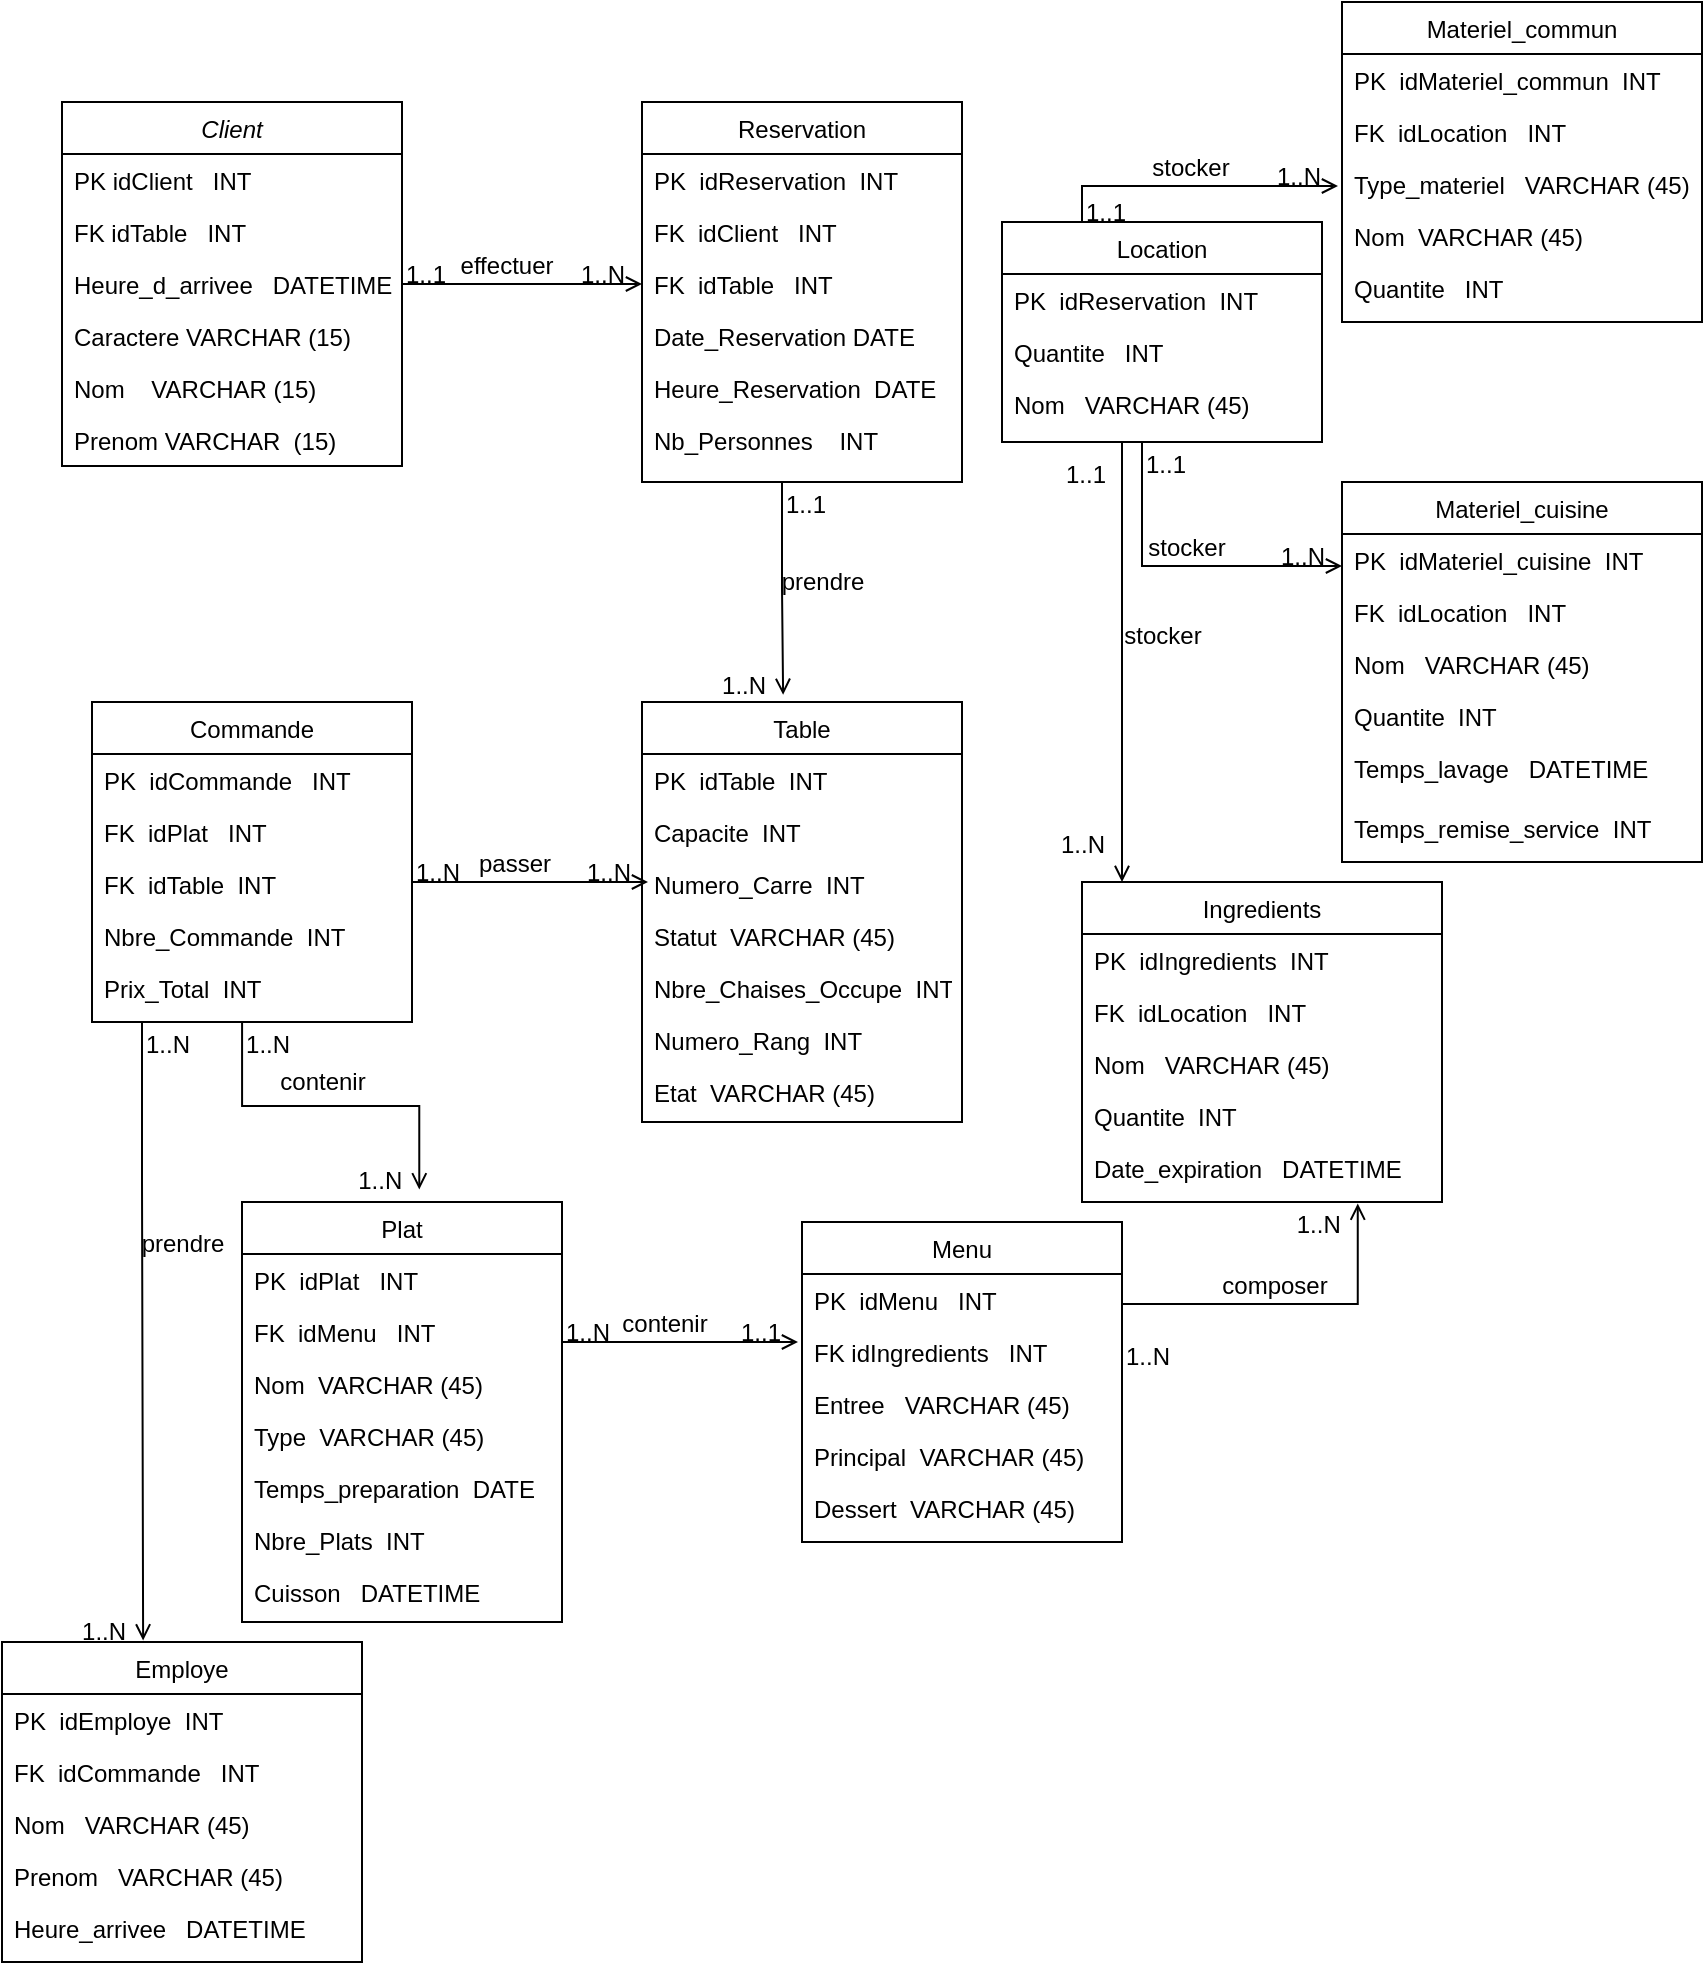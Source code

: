 <mxfile version="13.9.9" type="device"><diagram id="C5RBs43oDa-KdzZeNtuy" name="Page-1"><mxGraphModel dx="2934" dy="973" grid="1" gridSize="10" guides="1" tooltips="1" connect="1" arrows="1" fold="1" page="1" pageScale="1" pageWidth="827" pageHeight="1169" math="0" shadow="0"><root><mxCell id="WIyWlLk6GJQsqaUBKTNV-0"/><mxCell id="WIyWlLk6GJQsqaUBKTNV-1" parent="WIyWlLk6GJQsqaUBKTNV-0"/><mxCell id="zkfFHV4jXpPFQw0GAbJ--0" value="Client" style="swimlane;fontStyle=2;align=center;verticalAlign=top;childLayout=stackLayout;horizontal=1;startSize=26;horizontalStack=0;resizeParent=1;resizeLast=0;collapsible=1;marginBottom=0;rounded=0;shadow=0;strokeWidth=1;" parent="WIyWlLk6GJQsqaUBKTNV-1" vertex="1"><mxGeometry y="60" width="170" height="182" as="geometry"><mxRectangle x="230" y="140" width="160" height="26" as="alternateBounds"/></mxGeometry></mxCell><mxCell id="zkfFHV4jXpPFQw0GAbJ--1" value="PK idClient   INT" style="text;align=left;verticalAlign=top;spacingLeft=4;spacingRight=4;overflow=hidden;rotatable=0;points=[[0,0.5],[1,0.5]];portConstraint=eastwest;" parent="zkfFHV4jXpPFQw0GAbJ--0" vertex="1"><mxGeometry y="26" width="170" height="26" as="geometry"/></mxCell><mxCell id="zkfFHV4jXpPFQw0GAbJ--2" value="FK idTable   INT" style="text;align=left;verticalAlign=top;spacingLeft=4;spacingRight=4;overflow=hidden;rotatable=0;points=[[0,0.5],[1,0.5]];portConstraint=eastwest;rounded=0;shadow=0;html=0;" parent="zkfFHV4jXpPFQw0GAbJ--0" vertex="1"><mxGeometry y="52" width="170" height="26" as="geometry"/></mxCell><mxCell id="zkfFHV4jXpPFQw0GAbJ--3" value="Heure_d_arrivee   DATETIME" style="text;align=left;verticalAlign=top;spacingLeft=4;spacingRight=4;overflow=hidden;rotatable=0;points=[[0,0.5],[1,0.5]];portConstraint=eastwest;rounded=0;shadow=0;html=0;" parent="zkfFHV4jXpPFQw0GAbJ--0" vertex="1"><mxGeometry y="78" width="170" height="26" as="geometry"/></mxCell><mxCell id="O6DU4Y0HLOsMVKQFXL-p-0" value="Caractere VARCHAR (15)" style="text;align=left;verticalAlign=top;spacingLeft=4;spacingRight=4;overflow=hidden;rotatable=0;points=[[0,0.5],[1,0.5]];portConstraint=eastwest;rounded=0;shadow=0;html=0;" parent="zkfFHV4jXpPFQw0GAbJ--0" vertex="1"><mxGeometry y="104" width="170" height="26" as="geometry"/></mxCell><mxCell id="O6DU4Y0HLOsMVKQFXL-p-1" value="Nom    VARCHAR (15)&#10;" style="text;align=left;verticalAlign=top;spacingLeft=4;spacingRight=4;overflow=hidden;rotatable=0;points=[[0,0.5],[1,0.5]];portConstraint=eastwest;rounded=0;shadow=0;html=0;" parent="zkfFHV4jXpPFQw0GAbJ--0" vertex="1"><mxGeometry y="130" width="170" height="26" as="geometry"/></mxCell><mxCell id="O6DU4Y0HLOsMVKQFXL-p-3" value="Prenom VARCHAR  (15)" style="text;align=left;verticalAlign=top;spacingLeft=4;spacingRight=4;overflow=hidden;rotatable=0;points=[[0,0.5],[1,0.5]];portConstraint=eastwest;rounded=0;shadow=0;html=0;" parent="zkfFHV4jXpPFQw0GAbJ--0" vertex="1"><mxGeometry y="156" width="170" height="26" as="geometry"/></mxCell><mxCell id="zkfFHV4jXpPFQw0GAbJ--6" value="Commande" style="swimlane;fontStyle=0;align=center;verticalAlign=top;childLayout=stackLayout;horizontal=1;startSize=26;horizontalStack=0;resizeParent=1;resizeLast=0;collapsible=1;marginBottom=0;rounded=0;shadow=0;strokeWidth=1;" parent="WIyWlLk6GJQsqaUBKTNV-1" vertex="1"><mxGeometry x="15" y="360" width="160" height="160" as="geometry"><mxRectangle x="130" y="380" width="160" height="26" as="alternateBounds"/></mxGeometry></mxCell><mxCell id="zkfFHV4jXpPFQw0GAbJ--7" value="PK  idCommande   INT" style="text;align=left;verticalAlign=top;spacingLeft=4;spacingRight=4;overflow=hidden;rotatable=0;points=[[0,0.5],[1,0.5]];portConstraint=eastwest;" parent="zkfFHV4jXpPFQw0GAbJ--6" vertex="1"><mxGeometry y="26" width="160" height="26" as="geometry"/></mxCell><mxCell id="zkfFHV4jXpPFQw0GAbJ--8" value="FK  idPlat   INT" style="text;align=left;verticalAlign=top;spacingLeft=4;spacingRight=4;overflow=hidden;rotatable=0;points=[[0,0.5],[1,0.5]];portConstraint=eastwest;rounded=0;shadow=0;html=0;" parent="zkfFHV4jXpPFQw0GAbJ--6" vertex="1"><mxGeometry y="52" width="160" height="26" as="geometry"/></mxCell><mxCell id="zkfFHV4jXpPFQw0GAbJ--11" value="FK  idTable  INT" style="text;align=left;verticalAlign=top;spacingLeft=4;spacingRight=4;overflow=hidden;rotatable=0;points=[[0,0.5],[1,0.5]];portConstraint=eastwest;" parent="zkfFHV4jXpPFQw0GAbJ--6" vertex="1"><mxGeometry y="78" width="160" height="26" as="geometry"/></mxCell><mxCell id="O6DU4Y0HLOsMVKQFXL-p-4" value="Nbre_Commande  INT" style="text;align=left;verticalAlign=top;spacingLeft=4;spacingRight=4;overflow=hidden;rotatable=0;points=[[0,0.5],[1,0.5]];portConstraint=eastwest;" parent="zkfFHV4jXpPFQw0GAbJ--6" vertex="1"><mxGeometry y="104" width="160" height="26" as="geometry"/></mxCell><mxCell id="O6DU4Y0HLOsMVKQFXL-p-5" value="Prix_Total  INT" style="text;align=left;verticalAlign=top;spacingLeft=4;spacingRight=4;overflow=hidden;rotatable=0;points=[[0,0.5],[1,0.5]];portConstraint=eastwest;" parent="zkfFHV4jXpPFQw0GAbJ--6" vertex="1"><mxGeometry y="130" width="160" height="26" as="geometry"/></mxCell><mxCell id="zkfFHV4jXpPFQw0GAbJ--13" value="Table" style="swimlane;fontStyle=0;align=center;verticalAlign=top;childLayout=stackLayout;horizontal=1;startSize=26;horizontalStack=0;resizeParent=1;resizeLast=0;collapsible=1;marginBottom=0;rounded=0;shadow=0;strokeWidth=1;" parent="WIyWlLk6GJQsqaUBKTNV-1" vertex="1"><mxGeometry x="290" y="360" width="160" height="210" as="geometry"><mxRectangle x="340" y="380" width="170" height="26" as="alternateBounds"/></mxGeometry></mxCell><mxCell id="zkfFHV4jXpPFQw0GAbJ--14" value="PK  idTable  INT&#10;  " style="text;align=left;verticalAlign=top;spacingLeft=4;spacingRight=4;overflow=hidden;rotatable=0;points=[[0,0.5],[1,0.5]];portConstraint=eastwest;" parent="zkfFHV4jXpPFQw0GAbJ--13" vertex="1"><mxGeometry y="26" width="160" height="26" as="geometry"/></mxCell><mxCell id="O6DU4Y0HLOsMVKQFXL-p-7" value="Capacite  INT&#10;  " style="text;align=left;verticalAlign=top;spacingLeft=4;spacingRight=4;overflow=hidden;rotatable=0;points=[[0,0.5],[1,0.5]];portConstraint=eastwest;" parent="zkfFHV4jXpPFQw0GAbJ--13" vertex="1"><mxGeometry y="52" width="160" height="26" as="geometry"/></mxCell><mxCell id="O6DU4Y0HLOsMVKQFXL-p-8" value="Numero_Carre  INT&#10;  " style="text;align=left;verticalAlign=top;spacingLeft=4;spacingRight=4;overflow=hidden;rotatable=0;points=[[0,0.5],[1,0.5]];portConstraint=eastwest;" parent="zkfFHV4jXpPFQw0GAbJ--13" vertex="1"><mxGeometry y="78" width="160" height="26" as="geometry"/></mxCell><mxCell id="O6DU4Y0HLOsMVKQFXL-p-9" value="Statut  VARCHAR (45)&#10;  " style="text;align=left;verticalAlign=top;spacingLeft=4;spacingRight=4;overflow=hidden;rotatable=0;points=[[0,0.5],[1,0.5]];portConstraint=eastwest;" parent="zkfFHV4jXpPFQw0GAbJ--13" vertex="1"><mxGeometry y="104" width="160" height="26" as="geometry"/></mxCell><mxCell id="O6DU4Y0HLOsMVKQFXL-p-10" value="Nbre_Chaises_Occupe  INT&#10;  " style="text;align=left;verticalAlign=top;spacingLeft=4;spacingRight=4;overflow=hidden;rotatable=0;points=[[0,0.5],[1,0.5]];portConstraint=eastwest;" parent="zkfFHV4jXpPFQw0GAbJ--13" vertex="1"><mxGeometry y="130" width="160" height="26" as="geometry"/></mxCell><mxCell id="O6DU4Y0HLOsMVKQFXL-p-11" value="Numero_Rang  INT&#10;  " style="text;align=left;verticalAlign=top;spacingLeft=4;spacingRight=4;overflow=hidden;rotatable=0;points=[[0,0.5],[1,0.5]];portConstraint=eastwest;" parent="zkfFHV4jXpPFQw0GAbJ--13" vertex="1"><mxGeometry y="156" width="160" height="26" as="geometry"/></mxCell><mxCell id="O6DU4Y0HLOsMVKQFXL-p-12" value="Etat  VARCHAR (45)&#10;  " style="text;align=left;verticalAlign=top;spacingLeft=4;spacingRight=4;overflow=hidden;rotatable=0;points=[[0,0.5],[1,0.5]];portConstraint=eastwest;" parent="zkfFHV4jXpPFQw0GAbJ--13" vertex="1"><mxGeometry y="182" width="160" height="18" as="geometry"/></mxCell><mxCell id="zkfFHV4jXpPFQw0GAbJ--17" value="Reservation" style="swimlane;fontStyle=0;align=center;verticalAlign=top;childLayout=stackLayout;horizontal=1;startSize=26;horizontalStack=0;resizeParent=1;resizeLast=0;collapsible=1;marginBottom=0;rounded=0;shadow=0;strokeWidth=1;" parent="WIyWlLk6GJQsqaUBKTNV-1" vertex="1"><mxGeometry x="290" y="60" width="160" height="190" as="geometry"><mxRectangle x="550" y="140" width="160" height="26" as="alternateBounds"/></mxGeometry></mxCell><mxCell id="zkfFHV4jXpPFQw0GAbJ--18" value="PK  idReservation  INT" style="text;align=left;verticalAlign=top;spacingLeft=4;spacingRight=4;overflow=hidden;rotatable=0;points=[[0,0.5],[1,0.5]];portConstraint=eastwest;" parent="zkfFHV4jXpPFQw0GAbJ--17" vertex="1"><mxGeometry y="26" width="160" height="26" as="geometry"/></mxCell><mxCell id="zkfFHV4jXpPFQw0GAbJ--19" value="FK  idClient   INT" style="text;align=left;verticalAlign=top;spacingLeft=4;spacingRight=4;overflow=hidden;rotatable=0;points=[[0,0.5],[1,0.5]];portConstraint=eastwest;rounded=0;shadow=0;html=0;" parent="zkfFHV4jXpPFQw0GAbJ--17" vertex="1"><mxGeometry y="52" width="160" height="26" as="geometry"/></mxCell><mxCell id="zkfFHV4jXpPFQw0GAbJ--20" value="FK  idTable   INT" style="text;align=left;verticalAlign=top;spacingLeft=4;spacingRight=4;overflow=hidden;rotatable=0;points=[[0,0.5],[1,0.5]];portConstraint=eastwest;rounded=0;shadow=0;html=0;" parent="zkfFHV4jXpPFQw0GAbJ--17" vertex="1"><mxGeometry y="78" width="160" height="26" as="geometry"/></mxCell><mxCell id="zkfFHV4jXpPFQw0GAbJ--21" value="Date_Reservation DATE" style="text;align=left;verticalAlign=top;spacingLeft=4;spacingRight=4;overflow=hidden;rotatable=0;points=[[0,0.5],[1,0.5]];portConstraint=eastwest;rounded=0;shadow=0;html=0;" parent="zkfFHV4jXpPFQw0GAbJ--17" vertex="1"><mxGeometry y="104" width="160" height="26" as="geometry"/></mxCell><mxCell id="zkfFHV4jXpPFQw0GAbJ--22" value="Heure_Reservation  DATE" style="text;align=left;verticalAlign=top;spacingLeft=4;spacingRight=4;overflow=hidden;rotatable=0;points=[[0,0.5],[1,0.5]];portConstraint=eastwest;rounded=0;shadow=0;html=0;" parent="zkfFHV4jXpPFQw0GAbJ--17" vertex="1"><mxGeometry y="130" width="160" height="26" as="geometry"/></mxCell><mxCell id="zkfFHV4jXpPFQw0GAbJ--24" value="Nb_Personnes    INT" style="text;align=left;verticalAlign=top;spacingLeft=4;spacingRight=4;overflow=hidden;rotatable=0;points=[[0,0.5],[1,0.5]];portConstraint=eastwest;" parent="zkfFHV4jXpPFQw0GAbJ--17" vertex="1"><mxGeometry y="156" width="160" height="26" as="geometry"/></mxCell><mxCell id="zkfFHV4jXpPFQw0GAbJ--26" value="" style="endArrow=open;shadow=0;strokeWidth=1;rounded=0;endFill=1;edgeStyle=elbowEdgeStyle;elbow=vertical;" parent="WIyWlLk6GJQsqaUBKTNV-1" source="zkfFHV4jXpPFQw0GAbJ--0" target="zkfFHV4jXpPFQw0GAbJ--17" edge="1"><mxGeometry x="0.5" y="41" relative="1" as="geometry"><mxPoint x="380" y="192" as="sourcePoint"/><mxPoint x="540" y="192" as="targetPoint"/><mxPoint x="-40" y="32" as="offset"/></mxGeometry></mxCell><mxCell id="zkfFHV4jXpPFQw0GAbJ--27" value="1..1" style="resizable=0;align=left;verticalAlign=bottom;labelBackgroundColor=none;fontSize=12;" parent="zkfFHV4jXpPFQw0GAbJ--26" connectable="0" vertex="1"><mxGeometry x="-1" relative="1" as="geometry"><mxPoint y="4" as="offset"/></mxGeometry></mxCell><mxCell id="zkfFHV4jXpPFQw0GAbJ--28" value="1..N" style="resizable=0;align=right;verticalAlign=bottom;labelBackgroundColor=none;fontSize=12;" parent="zkfFHV4jXpPFQw0GAbJ--26" connectable="0" vertex="1"><mxGeometry x="1" relative="1" as="geometry"><mxPoint x="-7" y="4" as="offset"/></mxGeometry></mxCell><mxCell id="zkfFHV4jXpPFQw0GAbJ--29" value="effectuer" style="text;html=1;resizable=0;points=[];;align=center;verticalAlign=middle;labelBackgroundColor=none;rounded=0;shadow=0;strokeWidth=1;fontSize=12;" parent="zkfFHV4jXpPFQw0GAbJ--26" vertex="1" connectable="0"><mxGeometry x="0.5" y="49" relative="1" as="geometry"><mxPoint x="-38" y="40" as="offset"/></mxGeometry></mxCell><mxCell id="O6DU4Y0HLOsMVKQFXL-p-13" value="" style="endArrow=open;shadow=0;strokeWidth=1;rounded=0;endFill=1;edgeStyle=elbowEdgeStyle;elbow=vertical;" parent="WIyWlLk6GJQsqaUBKTNV-1" edge="1"><mxGeometry x="0.5" y="41" relative="1" as="geometry"><mxPoint x="175" y="450" as="sourcePoint"/><mxPoint x="293" y="450" as="targetPoint"/><mxPoint x="-40" y="32" as="offset"/></mxGeometry></mxCell><mxCell id="O6DU4Y0HLOsMVKQFXL-p-14" value="1..N" style="resizable=0;align=left;verticalAlign=bottom;labelBackgroundColor=none;fontSize=12;" parent="O6DU4Y0HLOsMVKQFXL-p-13" connectable="0" vertex="1"><mxGeometry x="-1" relative="1" as="geometry"><mxPoint y="4" as="offset"/></mxGeometry></mxCell><mxCell id="O6DU4Y0HLOsMVKQFXL-p-15" value="1..N" style="resizable=0;align=right;verticalAlign=bottom;labelBackgroundColor=none;fontSize=12;" parent="O6DU4Y0HLOsMVKQFXL-p-13" connectable="0" vertex="1"><mxGeometry x="1" relative="1" as="geometry"><mxPoint x="-7" y="4" as="offset"/></mxGeometry></mxCell><mxCell id="O6DU4Y0HLOsMVKQFXL-p-16" value="passer" style="text;html=1;resizable=0;points=[];;align=center;verticalAlign=middle;labelBackgroundColor=none;rounded=0;shadow=0;strokeWidth=1;fontSize=12;" parent="O6DU4Y0HLOsMVKQFXL-p-13" vertex="1" connectable="0"><mxGeometry x="0.5" y="49" relative="1" as="geometry"><mxPoint x="-38" y="40" as="offset"/></mxGeometry></mxCell><mxCell id="O6DU4Y0HLOsMVKQFXL-p-17" value="Plat" style="swimlane;fontStyle=0;align=center;verticalAlign=top;childLayout=stackLayout;horizontal=1;startSize=26;horizontalStack=0;resizeParent=1;resizeLast=0;collapsible=1;marginBottom=0;rounded=0;shadow=0;strokeWidth=1;" parent="WIyWlLk6GJQsqaUBKTNV-1" vertex="1"><mxGeometry x="90" y="610" width="160" height="210" as="geometry"><mxRectangle x="130" y="380" width="160" height="26" as="alternateBounds"/></mxGeometry></mxCell><mxCell id="O6DU4Y0HLOsMVKQFXL-p-18" value="PK  idPlat   INT" style="text;align=left;verticalAlign=top;spacingLeft=4;spacingRight=4;overflow=hidden;rotatable=0;points=[[0,0.5],[1,0.5]];portConstraint=eastwest;" parent="O6DU4Y0HLOsMVKQFXL-p-17" vertex="1"><mxGeometry y="26" width="160" height="26" as="geometry"/></mxCell><mxCell id="O6DU4Y0HLOsMVKQFXL-p-19" value="FK  idMenu   INT" style="text;align=left;verticalAlign=top;spacingLeft=4;spacingRight=4;overflow=hidden;rotatable=0;points=[[0,0.5],[1,0.5]];portConstraint=eastwest;rounded=0;shadow=0;html=0;" parent="O6DU4Y0HLOsMVKQFXL-p-17" vertex="1"><mxGeometry y="52" width="160" height="26" as="geometry"/></mxCell><mxCell id="O6DU4Y0HLOsMVKQFXL-p-20" value="Nom  VARCHAR (45)" style="text;align=left;verticalAlign=top;spacingLeft=4;spacingRight=4;overflow=hidden;rotatable=0;points=[[0,0.5],[1,0.5]];portConstraint=eastwest;" parent="O6DU4Y0HLOsMVKQFXL-p-17" vertex="1"><mxGeometry y="78" width="160" height="26" as="geometry"/></mxCell><mxCell id="O6DU4Y0HLOsMVKQFXL-p-21" value="Type  VARCHAR (45)" style="text;align=left;verticalAlign=top;spacingLeft=4;spacingRight=4;overflow=hidden;rotatable=0;points=[[0,0.5],[1,0.5]];portConstraint=eastwest;" parent="O6DU4Y0HLOsMVKQFXL-p-17" vertex="1"><mxGeometry y="104" width="160" height="26" as="geometry"/></mxCell><mxCell id="O6DU4Y0HLOsMVKQFXL-p-22" value="Temps_preparation  DATE" style="text;align=left;verticalAlign=top;spacingLeft=4;spacingRight=4;overflow=hidden;rotatable=0;points=[[0,0.5],[1,0.5]];portConstraint=eastwest;" parent="O6DU4Y0HLOsMVKQFXL-p-17" vertex="1"><mxGeometry y="130" width="160" height="26" as="geometry"/></mxCell><mxCell id="O6DU4Y0HLOsMVKQFXL-p-106" value="Nbre_Plats  INT" style="text;align=left;verticalAlign=top;spacingLeft=4;spacingRight=4;overflow=hidden;rotatable=0;points=[[0,0.5],[1,0.5]];portConstraint=eastwest;" parent="O6DU4Y0HLOsMVKQFXL-p-17" vertex="1"><mxGeometry y="156" width="160" height="26" as="geometry"/></mxCell><mxCell id="1Oebw4u0zO3fdCvar9Ww-0" value="Cuisson   DATETIME" style="text;align=left;verticalAlign=top;spacingLeft=4;spacingRight=4;overflow=hidden;rotatable=0;points=[[0,0.5],[1,0.5]];portConstraint=eastwest;" vertex="1" parent="O6DU4Y0HLOsMVKQFXL-p-17"><mxGeometry y="182" width="160" height="26" as="geometry"/></mxCell><mxCell id="O6DU4Y0HLOsMVKQFXL-p-23" value="Menu" style="swimlane;fontStyle=0;align=center;verticalAlign=top;childLayout=stackLayout;horizontal=1;startSize=26;horizontalStack=0;resizeParent=1;resizeLast=0;collapsible=1;marginBottom=0;rounded=0;shadow=0;strokeWidth=1;" parent="WIyWlLk6GJQsqaUBKTNV-1" vertex="1"><mxGeometry x="370" y="620" width="160" height="160" as="geometry"><mxRectangle x="130" y="380" width="160" height="26" as="alternateBounds"/></mxGeometry></mxCell><mxCell id="O6DU4Y0HLOsMVKQFXL-p-24" value="PK  idMenu   INT" style="text;align=left;verticalAlign=top;spacingLeft=4;spacingRight=4;overflow=hidden;rotatable=0;points=[[0,0.5],[1,0.5]];portConstraint=eastwest;" parent="O6DU4Y0HLOsMVKQFXL-p-23" vertex="1"><mxGeometry y="26" width="160" height="26" as="geometry"/></mxCell><mxCell id="O6DU4Y0HLOsMVKQFXL-p-105" value="FK idIngredients   INT" style="text;align=left;verticalAlign=top;spacingLeft=4;spacingRight=4;overflow=hidden;rotatable=0;points=[[0,0.5],[1,0.5]];portConstraint=eastwest;rounded=0;shadow=0;html=0;" parent="O6DU4Y0HLOsMVKQFXL-p-23" vertex="1"><mxGeometry y="52" width="160" height="26" as="geometry"/></mxCell><mxCell id="O6DU4Y0HLOsMVKQFXL-p-25" value="Entree   VARCHAR (45)" style="text;align=left;verticalAlign=top;spacingLeft=4;spacingRight=4;overflow=hidden;rotatable=0;points=[[0,0.5],[1,0.5]];portConstraint=eastwest;rounded=0;shadow=0;html=0;" parent="O6DU4Y0HLOsMVKQFXL-p-23" vertex="1"><mxGeometry y="78" width="160" height="26" as="geometry"/></mxCell><mxCell id="O6DU4Y0HLOsMVKQFXL-p-26" value="Principal  VARCHAR (45)" style="text;align=left;verticalAlign=top;spacingLeft=4;spacingRight=4;overflow=hidden;rotatable=0;points=[[0,0.5],[1,0.5]];portConstraint=eastwest;" parent="O6DU4Y0HLOsMVKQFXL-p-23" vertex="1"><mxGeometry y="104" width="160" height="26" as="geometry"/></mxCell><mxCell id="O6DU4Y0HLOsMVKQFXL-p-27" value="Dessert  VARCHAR (45)" style="text;align=left;verticalAlign=top;spacingLeft=4;spacingRight=4;overflow=hidden;rotatable=0;points=[[0,0.5],[1,0.5]];portConstraint=eastwest;" parent="O6DU4Y0HLOsMVKQFXL-p-23" vertex="1"><mxGeometry y="130" width="160" height="26" as="geometry"/></mxCell><mxCell id="O6DU4Y0HLOsMVKQFXL-p-29" value="" style="endArrow=open;shadow=0;strokeWidth=1;rounded=0;endFill=1;edgeStyle=elbowEdgeStyle;elbow=vertical;entryX=0.554;entryY=-0.03;entryDx=0;entryDy=0;entryPerimeter=0;exitX=0.469;exitY=1.154;exitDx=0;exitDy=0;exitPerimeter=0;" parent="WIyWlLk6GJQsqaUBKTNV-1" source="O6DU4Y0HLOsMVKQFXL-p-5" target="O6DU4Y0HLOsMVKQFXL-p-17" edge="1"><mxGeometry x="0.5" y="41" relative="1" as="geometry"><mxPoint x="90" y="550" as="sourcePoint"/><mxPoint x="208" y="550" as="targetPoint"/><mxPoint x="-40" y="32" as="offset"/></mxGeometry></mxCell><mxCell id="O6DU4Y0HLOsMVKQFXL-p-30" value="1..N" style="resizable=0;align=left;verticalAlign=bottom;labelBackgroundColor=none;fontSize=12;" parent="O6DU4Y0HLOsMVKQFXL-p-29" connectable="0" vertex="1"><mxGeometry x="-1" relative="1" as="geometry"><mxPoint y="20" as="offset"/></mxGeometry></mxCell><mxCell id="O6DU4Y0HLOsMVKQFXL-p-31" value="1..N" style="resizable=0;align=right;verticalAlign=bottom;labelBackgroundColor=none;fontSize=12;" parent="O6DU4Y0HLOsMVKQFXL-p-29" connectable="0" vertex="1"><mxGeometry x="1" relative="1" as="geometry"><mxPoint x="-7" y="4" as="offset"/></mxGeometry></mxCell><mxCell id="O6DU4Y0HLOsMVKQFXL-p-33" value="Location" style="swimlane;fontStyle=0;align=center;verticalAlign=top;childLayout=stackLayout;horizontal=1;startSize=26;horizontalStack=0;resizeParent=1;resizeLast=0;collapsible=1;marginBottom=0;rounded=0;shadow=0;strokeWidth=1;" parent="WIyWlLk6GJQsqaUBKTNV-1" vertex="1"><mxGeometry x="470" y="120" width="160" height="110" as="geometry"><mxRectangle x="550" y="140" width="160" height="26" as="alternateBounds"/></mxGeometry></mxCell><mxCell id="O6DU4Y0HLOsMVKQFXL-p-34" value="PK  idReservation  INT" style="text;align=left;verticalAlign=top;spacingLeft=4;spacingRight=4;overflow=hidden;rotatable=0;points=[[0,0.5],[1,0.5]];portConstraint=eastwest;" parent="O6DU4Y0HLOsMVKQFXL-p-33" vertex="1"><mxGeometry y="26" width="160" height="26" as="geometry"/></mxCell><mxCell id="O6DU4Y0HLOsMVKQFXL-p-35" value="Quantite   INT" style="text;align=left;verticalAlign=top;spacingLeft=4;spacingRight=4;overflow=hidden;rotatable=0;points=[[0,0.5],[1,0.5]];portConstraint=eastwest;rounded=0;shadow=0;html=0;" parent="O6DU4Y0HLOsMVKQFXL-p-33" vertex="1"><mxGeometry y="52" width="160" height="26" as="geometry"/></mxCell><mxCell id="O6DU4Y0HLOsMVKQFXL-p-36" value="Nom   VARCHAR (45)" style="text;align=left;verticalAlign=top;spacingLeft=4;spacingRight=4;overflow=hidden;rotatable=0;points=[[0,0.5],[1,0.5]];portConstraint=eastwest;rounded=0;shadow=0;html=0;" parent="O6DU4Y0HLOsMVKQFXL-p-33" vertex="1"><mxGeometry y="78" width="160" height="26" as="geometry"/></mxCell><mxCell id="O6DU4Y0HLOsMVKQFXL-p-40" value="Materiel_commun" style="swimlane;fontStyle=0;align=center;verticalAlign=top;childLayout=stackLayout;horizontal=1;startSize=26;horizontalStack=0;resizeParent=1;resizeLast=0;collapsible=1;marginBottom=0;rounded=0;shadow=0;strokeWidth=1;" parent="WIyWlLk6GJQsqaUBKTNV-1" vertex="1"><mxGeometry x="640" y="10" width="180" height="160" as="geometry"><mxRectangle x="550" y="140" width="160" height="26" as="alternateBounds"/></mxGeometry></mxCell><mxCell id="O6DU4Y0HLOsMVKQFXL-p-41" value="PK  idMateriel_commun  INT" style="text;align=left;verticalAlign=top;spacingLeft=4;spacingRight=4;overflow=hidden;rotatable=0;points=[[0,0.5],[1,0.5]];portConstraint=eastwest;" parent="O6DU4Y0HLOsMVKQFXL-p-40" vertex="1"><mxGeometry y="26" width="180" height="26" as="geometry"/></mxCell><mxCell id="O6DU4Y0HLOsMVKQFXL-p-42" value="FK  idLocation   INT" style="text;align=left;verticalAlign=top;spacingLeft=4;spacingRight=4;overflow=hidden;rotatable=0;points=[[0,0.5],[1,0.5]];portConstraint=eastwest;rounded=0;shadow=0;html=0;" parent="O6DU4Y0HLOsMVKQFXL-p-40" vertex="1"><mxGeometry y="52" width="180" height="26" as="geometry"/></mxCell><mxCell id="O6DU4Y0HLOsMVKQFXL-p-43" value="Type_materiel   VARCHAR (45)" style="text;align=left;verticalAlign=top;spacingLeft=4;spacingRight=4;overflow=hidden;rotatable=0;points=[[0,0.5],[1,0.5]];portConstraint=eastwest;rounded=0;shadow=0;html=0;" parent="O6DU4Y0HLOsMVKQFXL-p-40" vertex="1"><mxGeometry y="78" width="180" height="26" as="geometry"/></mxCell><mxCell id="O6DU4Y0HLOsMVKQFXL-p-44" value="Nom  VARCHAR (45)" style="text;align=left;verticalAlign=top;spacingLeft=4;spacingRight=4;overflow=hidden;rotatable=0;points=[[0,0.5],[1,0.5]];portConstraint=eastwest;rounded=0;shadow=0;html=0;" parent="O6DU4Y0HLOsMVKQFXL-p-40" vertex="1"><mxGeometry y="104" width="180" height="26" as="geometry"/></mxCell><mxCell id="O6DU4Y0HLOsMVKQFXL-p-45" value="Quantite   INT" style="text;align=left;verticalAlign=top;spacingLeft=4;spacingRight=4;overflow=hidden;rotatable=0;points=[[0,0.5],[1,0.5]];portConstraint=eastwest;rounded=0;shadow=0;html=0;" parent="O6DU4Y0HLOsMVKQFXL-p-40" vertex="1"><mxGeometry y="130" width="180" height="26" as="geometry"/></mxCell><mxCell id="O6DU4Y0HLOsMVKQFXL-p-47" value="Materiel_cuisine" style="swimlane;fontStyle=0;align=center;verticalAlign=top;childLayout=stackLayout;horizontal=1;startSize=26;horizontalStack=0;resizeParent=1;resizeLast=0;collapsible=1;marginBottom=0;rounded=0;shadow=0;strokeWidth=1;" parent="WIyWlLk6GJQsqaUBKTNV-1" vertex="1"><mxGeometry x="640" y="250" width="180" height="190" as="geometry"><mxRectangle x="550" y="140" width="160" height="26" as="alternateBounds"/></mxGeometry></mxCell><mxCell id="O6DU4Y0HLOsMVKQFXL-p-48" value="PK  idMateriel_cuisine  INT" style="text;align=left;verticalAlign=top;spacingLeft=4;spacingRight=4;overflow=hidden;rotatable=0;points=[[0,0.5],[1,0.5]];portConstraint=eastwest;" parent="O6DU4Y0HLOsMVKQFXL-p-47" vertex="1"><mxGeometry y="26" width="180" height="26" as="geometry"/></mxCell><mxCell id="O6DU4Y0HLOsMVKQFXL-p-49" value="FK  idLocation   INT" style="text;align=left;verticalAlign=top;spacingLeft=4;spacingRight=4;overflow=hidden;rotatable=0;points=[[0,0.5],[1,0.5]];portConstraint=eastwest;rounded=0;shadow=0;html=0;" parent="O6DU4Y0HLOsMVKQFXL-p-47" vertex="1"><mxGeometry y="52" width="180" height="26" as="geometry"/></mxCell><mxCell id="O6DU4Y0HLOsMVKQFXL-p-50" value="Nom   VARCHAR (45)" style="text;align=left;verticalAlign=top;spacingLeft=4;spacingRight=4;overflow=hidden;rotatable=0;points=[[0,0.5],[1,0.5]];portConstraint=eastwest;rounded=0;shadow=0;html=0;" parent="O6DU4Y0HLOsMVKQFXL-p-47" vertex="1"><mxGeometry y="78" width="180" height="26" as="geometry"/></mxCell><mxCell id="O6DU4Y0HLOsMVKQFXL-p-51" value="Quantite  INT" style="text;align=left;verticalAlign=top;spacingLeft=4;spacingRight=4;overflow=hidden;rotatable=0;points=[[0,0.5],[1,0.5]];portConstraint=eastwest;rounded=0;shadow=0;html=0;" parent="O6DU4Y0HLOsMVKQFXL-p-47" vertex="1"><mxGeometry y="104" width="180" height="26" as="geometry"/></mxCell><mxCell id="O6DU4Y0HLOsMVKQFXL-p-52" value="Temps_lavage   DATETIME" style="text;align=left;verticalAlign=top;spacingLeft=4;spacingRight=4;overflow=hidden;rotatable=0;points=[[0,0.5],[1,0.5]];portConstraint=eastwest;rounded=0;shadow=0;html=0;" parent="O6DU4Y0HLOsMVKQFXL-p-47" vertex="1"><mxGeometry y="130" width="180" height="30" as="geometry"/></mxCell><mxCell id="O6DU4Y0HLOsMVKQFXL-p-53" value="Temps_remise_service  INT" style="text;align=left;verticalAlign=top;spacingLeft=4;spacingRight=4;overflow=hidden;rotatable=0;points=[[0,0.5],[1,0.5]];portConstraint=eastwest;rounded=0;shadow=0;html=0;" parent="O6DU4Y0HLOsMVKQFXL-p-47" vertex="1"><mxGeometry y="160" width="180" height="26" as="geometry"/></mxCell><mxCell id="O6DU4Y0HLOsMVKQFXL-p-54" value="Ingredients" style="swimlane;fontStyle=0;align=center;verticalAlign=top;childLayout=stackLayout;horizontal=1;startSize=26;horizontalStack=0;resizeParent=1;resizeLast=0;collapsible=1;marginBottom=0;rounded=0;shadow=0;strokeWidth=1;" parent="WIyWlLk6GJQsqaUBKTNV-1" vertex="1"><mxGeometry x="510" y="450" width="180" height="160" as="geometry"><mxRectangle x="550" y="140" width="160" height="26" as="alternateBounds"/></mxGeometry></mxCell><mxCell id="O6DU4Y0HLOsMVKQFXL-p-55" value="PK  idIngredients  INT" style="text;align=left;verticalAlign=top;spacingLeft=4;spacingRight=4;overflow=hidden;rotatable=0;points=[[0,0.5],[1,0.5]];portConstraint=eastwest;" parent="O6DU4Y0HLOsMVKQFXL-p-54" vertex="1"><mxGeometry y="26" width="180" height="26" as="geometry"/></mxCell><mxCell id="O6DU4Y0HLOsMVKQFXL-p-56" value="FK  idLocation   INT" style="text;align=left;verticalAlign=top;spacingLeft=4;spacingRight=4;overflow=hidden;rotatable=0;points=[[0,0.5],[1,0.5]];portConstraint=eastwest;rounded=0;shadow=0;html=0;" parent="O6DU4Y0HLOsMVKQFXL-p-54" vertex="1"><mxGeometry y="52" width="180" height="26" as="geometry"/></mxCell><mxCell id="O6DU4Y0HLOsMVKQFXL-p-57" value="Nom   VARCHAR (45)" style="text;align=left;verticalAlign=top;spacingLeft=4;spacingRight=4;overflow=hidden;rotatable=0;points=[[0,0.5],[1,0.5]];portConstraint=eastwest;rounded=0;shadow=0;html=0;" parent="O6DU4Y0HLOsMVKQFXL-p-54" vertex="1"><mxGeometry y="78" width="180" height="26" as="geometry"/></mxCell><mxCell id="O6DU4Y0HLOsMVKQFXL-p-58" value="Quantite  INT" style="text;align=left;verticalAlign=top;spacingLeft=4;spacingRight=4;overflow=hidden;rotatable=0;points=[[0,0.5],[1,0.5]];portConstraint=eastwest;rounded=0;shadow=0;html=0;" parent="O6DU4Y0HLOsMVKQFXL-p-54" vertex="1"><mxGeometry y="104" width="180" height="26" as="geometry"/></mxCell><mxCell id="O6DU4Y0HLOsMVKQFXL-p-59" value="Date_expiration   DATETIME" style="text;align=left;verticalAlign=top;spacingLeft=4;spacingRight=4;overflow=hidden;rotatable=0;points=[[0,0.5],[1,0.5]];portConstraint=eastwest;rounded=0;shadow=0;html=0;" parent="O6DU4Y0HLOsMVKQFXL-p-54" vertex="1"><mxGeometry y="130" width="180" height="30" as="geometry"/></mxCell><mxCell id="O6DU4Y0HLOsMVKQFXL-p-68" value="Employe" style="swimlane;fontStyle=0;align=center;verticalAlign=top;childLayout=stackLayout;horizontal=1;startSize=26;horizontalStack=0;resizeParent=1;resizeLast=0;collapsible=1;marginBottom=0;rounded=0;shadow=0;strokeWidth=1;" parent="WIyWlLk6GJQsqaUBKTNV-1" vertex="1"><mxGeometry x="-30" y="830" width="180" height="160" as="geometry"><mxRectangle x="550" y="140" width="160" height="26" as="alternateBounds"/></mxGeometry></mxCell><mxCell id="O6DU4Y0HLOsMVKQFXL-p-69" value="PK  idEmploye  INT" style="text;align=left;verticalAlign=top;spacingLeft=4;spacingRight=4;overflow=hidden;rotatable=0;points=[[0,0.5],[1,0.5]];portConstraint=eastwest;" parent="O6DU4Y0HLOsMVKQFXL-p-68" vertex="1"><mxGeometry y="26" width="180" height="26" as="geometry"/></mxCell><mxCell id="O6DU4Y0HLOsMVKQFXL-p-70" value="FK  idCommande   INT" style="text;align=left;verticalAlign=top;spacingLeft=4;spacingRight=4;overflow=hidden;rotatable=0;points=[[0,0.5],[1,0.5]];portConstraint=eastwest;rounded=0;shadow=0;html=0;" parent="O6DU4Y0HLOsMVKQFXL-p-68" vertex="1"><mxGeometry y="52" width="180" height="26" as="geometry"/></mxCell><mxCell id="O6DU4Y0HLOsMVKQFXL-p-71" value="Nom   VARCHAR (45)" style="text;align=left;verticalAlign=top;spacingLeft=4;spacingRight=4;overflow=hidden;rotatable=0;points=[[0,0.5],[1,0.5]];portConstraint=eastwest;rounded=0;shadow=0;html=0;" parent="O6DU4Y0HLOsMVKQFXL-p-68" vertex="1"><mxGeometry y="78" width="180" height="26" as="geometry"/></mxCell><mxCell id="O6DU4Y0HLOsMVKQFXL-p-72" value="Prenom   VARCHAR (45)" style="text;align=left;verticalAlign=top;spacingLeft=4;spacingRight=4;overflow=hidden;rotatable=0;points=[[0,0.5],[1,0.5]];portConstraint=eastwest;rounded=0;shadow=0;html=0;" parent="O6DU4Y0HLOsMVKQFXL-p-68" vertex="1"><mxGeometry y="104" width="180" height="26" as="geometry"/></mxCell><mxCell id="O6DU4Y0HLOsMVKQFXL-p-73" value="Heure_arrivee   DATETIME" style="text;align=left;verticalAlign=top;spacingLeft=4;spacingRight=4;overflow=hidden;rotatable=0;points=[[0,0.5],[1,0.5]];portConstraint=eastwest;rounded=0;shadow=0;html=0;" parent="O6DU4Y0HLOsMVKQFXL-p-68" vertex="1"><mxGeometry y="130" width="180" height="30" as="geometry"/></mxCell><mxCell id="O6DU4Y0HLOsMVKQFXL-p-75" value="" style="endArrow=open;shadow=0;strokeWidth=1;rounded=0;endFill=1;edgeStyle=elbowEdgeStyle;elbow=vertical;exitX=0.25;exitY=0;exitDx=0;exitDy=0;" parent="WIyWlLk6GJQsqaUBKTNV-1" source="O6DU4Y0HLOsMVKQFXL-p-33" edge="1"><mxGeometry x="0.5" y="41" relative="1" as="geometry"><mxPoint x="512" y="110" as="sourcePoint"/><mxPoint x="638" y="102" as="targetPoint"/><mxPoint x="-40" y="32" as="offset"/><Array as="points"><mxPoint x="600" y="102"/><mxPoint x="610" y="102"/></Array></mxGeometry></mxCell><mxCell id="O6DU4Y0HLOsMVKQFXL-p-76" value="1..1" style="resizable=0;align=left;verticalAlign=bottom;labelBackgroundColor=none;fontSize=12;" parent="O6DU4Y0HLOsMVKQFXL-p-75" connectable="0" vertex="1"><mxGeometry x="-1" relative="1" as="geometry"><mxPoint y="4" as="offset"/></mxGeometry></mxCell><mxCell id="O6DU4Y0HLOsMVKQFXL-p-77" value="1..N" style="resizable=0;align=right;verticalAlign=bottom;labelBackgroundColor=none;fontSize=12;" parent="O6DU4Y0HLOsMVKQFXL-p-75" connectable="0" vertex="1"><mxGeometry x="1" relative="1" as="geometry"><mxPoint x="-7" y="4" as="offset"/></mxGeometry></mxCell><mxCell id="O6DU4Y0HLOsMVKQFXL-p-78" value="stocker" style="text;html=1;resizable=0;points=[];;align=center;verticalAlign=middle;labelBackgroundColor=none;rounded=0;shadow=0;strokeWidth=1;fontSize=12;" parent="O6DU4Y0HLOsMVKQFXL-p-75" vertex="1" connectable="0"><mxGeometry x="0.5" y="49" relative="1" as="geometry"><mxPoint x="-38" y="40" as="offset"/></mxGeometry></mxCell><mxCell id="O6DU4Y0HLOsMVKQFXL-p-79" value="" style="endArrow=open;shadow=0;strokeWidth=1;rounded=0;endFill=1;edgeStyle=elbowEdgeStyle;elbow=vertical;" parent="WIyWlLk6GJQsqaUBKTNV-1" edge="1"><mxGeometry x="0.5" y="41" relative="1" as="geometry"><mxPoint x="540" y="230" as="sourcePoint"/><mxPoint x="640" y="292" as="targetPoint"/><mxPoint x="-40" y="32" as="offset"/><Array as="points"><mxPoint x="670" y="292"/><mxPoint x="680" y="292"/></Array></mxGeometry></mxCell><mxCell id="O6DU4Y0HLOsMVKQFXL-p-80" value="1..1" style="resizable=0;align=left;verticalAlign=bottom;labelBackgroundColor=none;fontSize=12;" parent="O6DU4Y0HLOsMVKQFXL-p-79" connectable="0" vertex="1"><mxGeometry x="-1" relative="1" as="geometry"><mxPoint y="20" as="offset"/></mxGeometry></mxCell><mxCell id="O6DU4Y0HLOsMVKQFXL-p-81" value="1..N" style="resizable=0;align=right;verticalAlign=bottom;labelBackgroundColor=none;fontSize=12;" parent="O6DU4Y0HLOsMVKQFXL-p-79" connectable="0" vertex="1"><mxGeometry x="1" relative="1" as="geometry"><mxPoint x="-7" y="4" as="offset"/></mxGeometry></mxCell><mxCell id="O6DU4Y0HLOsMVKQFXL-p-82" value="stocker" style="text;html=1;resizable=0;points=[];;align=center;verticalAlign=middle;labelBackgroundColor=none;rounded=0;shadow=0;strokeWidth=1;fontSize=12;" parent="O6DU4Y0HLOsMVKQFXL-p-79" vertex="1" connectable="0"><mxGeometry x="0.5" y="49" relative="1" as="geometry"><mxPoint x="-38" y="40" as="offset"/></mxGeometry></mxCell><mxCell id="O6DU4Y0HLOsMVKQFXL-p-83" value="" style="endArrow=open;shadow=0;strokeWidth=1;rounded=0;endFill=1;edgeStyle=elbowEdgeStyle;elbow=vertical;" parent="WIyWlLk6GJQsqaUBKTNV-1" edge="1"><mxGeometry x="0.5" y="41" relative="1" as="geometry"><mxPoint x="530" y="230" as="sourcePoint"/><mxPoint x="530" y="450" as="targetPoint"/><mxPoint x="-40" y="32" as="offset"/><Array as="points"><mxPoint x="647" y="327"/><mxPoint x="657" y="327"/></Array></mxGeometry></mxCell><mxCell id="O6DU4Y0HLOsMVKQFXL-p-84" value="1..1" style="resizable=0;align=left;verticalAlign=bottom;labelBackgroundColor=none;fontSize=12;" parent="O6DU4Y0HLOsMVKQFXL-p-83" connectable="0" vertex="1"><mxGeometry x="-1" relative="1" as="geometry"><mxPoint x="-30" y="25" as="offset"/></mxGeometry></mxCell><mxCell id="O6DU4Y0HLOsMVKQFXL-p-85" value="1..N" style="resizable=0;align=right;verticalAlign=bottom;labelBackgroundColor=none;fontSize=12;" parent="O6DU4Y0HLOsMVKQFXL-p-83" connectable="0" vertex="1"><mxGeometry x="1" relative="1" as="geometry"><mxPoint x="-7" y="-10" as="offset"/></mxGeometry></mxCell><mxCell id="O6DU4Y0HLOsMVKQFXL-p-86" value="stocker" style="text;html=1;resizable=0;points=[];;align=center;verticalAlign=middle;labelBackgroundColor=none;rounded=0;shadow=0;strokeWidth=1;fontSize=12;" parent="O6DU4Y0HLOsMVKQFXL-p-83" vertex="1" connectable="0"><mxGeometry x="0.5" y="49" relative="1" as="geometry"><mxPoint x="-29" y="-68" as="offset"/></mxGeometry></mxCell><mxCell id="O6DU4Y0HLOsMVKQFXL-p-88" value="contenir" style="text;html=1;resizable=0;points=[];;align=center;verticalAlign=middle;labelBackgroundColor=none;rounded=0;shadow=0;strokeWidth=1;fontSize=12;" parent="WIyWlLk6GJQsqaUBKTNV-1" vertex="1" connectable="0"><mxGeometry x="130" y="550" as="geometry"/></mxCell><mxCell id="O6DU4Y0HLOsMVKQFXL-p-89" value="" style="endArrow=open;shadow=0;strokeWidth=1;rounded=0;endFill=1;edgeStyle=elbowEdgeStyle;elbow=vertical;entryX=0.392;entryY=-0.005;entryDx=0;entryDy=0;entryPerimeter=0;" parent="WIyWlLk6GJQsqaUBKTNV-1" target="O6DU4Y0HLOsMVKQFXL-p-68" edge="1"><mxGeometry x="0.5" y="41" relative="1" as="geometry"><mxPoint x="40" y="520" as="sourcePoint"/><mxPoint x="128" y="600" as="targetPoint"/><mxPoint x="-40" y="32" as="offset"/><Array as="points"><mxPoint x="69" y="600"/></Array></mxGeometry></mxCell><mxCell id="O6DU4Y0HLOsMVKQFXL-p-90" value="1..N" style="resizable=0;align=left;verticalAlign=bottom;labelBackgroundColor=none;fontSize=12;" parent="O6DU4Y0HLOsMVKQFXL-p-89" connectable="0" vertex="1"><mxGeometry x="-1" relative="1" as="geometry"><mxPoint y="20" as="offset"/></mxGeometry></mxCell><mxCell id="O6DU4Y0HLOsMVKQFXL-p-91" value="1..N" style="resizable=0;align=right;verticalAlign=bottom;labelBackgroundColor=none;fontSize=12;" parent="O6DU4Y0HLOsMVKQFXL-p-89" connectable="0" vertex="1"><mxGeometry x="1" relative="1" as="geometry"><mxPoint x="-7" y="4" as="offset"/></mxGeometry></mxCell><mxCell id="O6DU4Y0HLOsMVKQFXL-p-92" value="prendre" style="text;html=1;resizable=0;points=[];;align=center;verticalAlign=middle;labelBackgroundColor=none;rounded=0;shadow=0;strokeWidth=1;fontSize=12;" parent="O6DU4Y0HLOsMVKQFXL-p-89" vertex="1" connectable="0"><mxGeometry x="0.5" y="49" relative="1" as="geometry"><mxPoint x="-29.56" y="-121.44" as="offset"/></mxGeometry></mxCell><mxCell id="O6DU4Y0HLOsMVKQFXL-p-93" value="" style="endArrow=open;shadow=0;strokeWidth=1;rounded=0;endFill=1;edgeStyle=elbowEdgeStyle;elbow=vertical;entryX=0.441;entryY=-0.017;entryDx=0;entryDy=0;entryPerimeter=0;" parent="WIyWlLk6GJQsqaUBKTNV-1" target="zkfFHV4jXpPFQw0GAbJ--13" edge="1"><mxGeometry x="0.5" y="41" relative="1" as="geometry"><mxPoint x="360" y="250" as="sourcePoint"/><mxPoint x="488" y="270" as="targetPoint"/><mxPoint x="-40" y="32" as="offset"/></mxGeometry></mxCell><mxCell id="O6DU4Y0HLOsMVKQFXL-p-94" value="1..1" style="resizable=0;align=left;verticalAlign=bottom;labelBackgroundColor=none;fontSize=12;" parent="O6DU4Y0HLOsMVKQFXL-p-93" connectable="0" vertex="1"><mxGeometry x="-1" relative="1" as="geometry"><mxPoint y="20" as="offset"/></mxGeometry></mxCell><mxCell id="O6DU4Y0HLOsMVKQFXL-p-95" value="1..N" style="resizable=0;align=right;verticalAlign=bottom;labelBackgroundColor=none;fontSize=12;" parent="O6DU4Y0HLOsMVKQFXL-p-93" connectable="0" vertex="1"><mxGeometry x="1" relative="1" as="geometry"><mxPoint x="-7" y="4" as="offset"/></mxGeometry></mxCell><mxCell id="O6DU4Y0HLOsMVKQFXL-p-96" value="prendre" style="text;html=1;resizable=0;points=[];;align=center;verticalAlign=middle;labelBackgroundColor=none;rounded=0;shadow=0;strokeWidth=1;fontSize=12;" parent="O6DU4Y0HLOsMVKQFXL-p-93" vertex="1" connectable="0"><mxGeometry x="0.5" y="49" relative="1" as="geometry"><mxPoint x="-29.56" y="-29.44" as="offset"/></mxGeometry></mxCell><mxCell id="O6DU4Y0HLOsMVKQFXL-p-97" value="" style="endArrow=open;shadow=0;strokeWidth=1;rounded=0;endFill=1;edgeStyle=elbowEdgeStyle;elbow=vertical;exitX=1;exitY=0.5;exitDx=0;exitDy=0;entryX=0.766;entryY=1.027;entryDx=0;entryDy=0;entryPerimeter=0;" parent="WIyWlLk6GJQsqaUBKTNV-1" source="O6DU4Y0HLOsMVKQFXL-p-25" target="O6DU4Y0HLOsMVKQFXL-p-59" edge="1"><mxGeometry x="0.5" y="41" relative="1" as="geometry"><mxPoint x="520" y="700" as="sourcePoint"/><mxPoint x="638" y="700" as="targetPoint"/><mxPoint x="-40" y="32" as="offset"/></mxGeometry></mxCell><mxCell id="O6DU4Y0HLOsMVKQFXL-p-98" value="1..N" style="resizable=0;align=left;verticalAlign=bottom;labelBackgroundColor=none;fontSize=12;" parent="O6DU4Y0HLOsMVKQFXL-p-97" connectable="0" vertex="1"><mxGeometry x="-1" relative="1" as="geometry"><mxPoint y="-15" as="offset"/></mxGeometry></mxCell><mxCell id="O6DU4Y0HLOsMVKQFXL-p-99" value="1..N" style="resizable=0;align=right;verticalAlign=bottom;labelBackgroundColor=none;fontSize=12;" parent="O6DU4Y0HLOsMVKQFXL-p-97" connectable="0" vertex="1"><mxGeometry x="1" relative="1" as="geometry"><mxPoint x="-7" y="19.12" as="offset"/></mxGeometry></mxCell><mxCell id="O6DU4Y0HLOsMVKQFXL-p-100" value="composer" style="text;html=1;resizable=0;points=[];;align=center;verticalAlign=middle;labelBackgroundColor=none;rounded=0;shadow=0;strokeWidth=1;fontSize=12;" parent="O6DU4Y0HLOsMVKQFXL-p-97" vertex="1" connectable="0"><mxGeometry x="0.5" y="49" relative="1" as="geometry"><mxPoint x="-38" y="40" as="offset"/></mxGeometry></mxCell><mxCell id="O6DU4Y0HLOsMVKQFXL-p-101" value="" style="endArrow=open;shadow=0;strokeWidth=1;rounded=0;endFill=1;edgeStyle=elbowEdgeStyle;elbow=vertical;" parent="WIyWlLk6GJQsqaUBKTNV-1" edge="1"><mxGeometry x="0.5" y="41" relative="1" as="geometry"><mxPoint x="250" y="680" as="sourcePoint"/><mxPoint x="368" y="680" as="targetPoint"/><mxPoint x="-40" y="32" as="offset"/></mxGeometry></mxCell><mxCell id="O6DU4Y0HLOsMVKQFXL-p-102" value="1..N" style="resizable=0;align=left;verticalAlign=bottom;labelBackgroundColor=none;fontSize=12;" parent="O6DU4Y0HLOsMVKQFXL-p-101" connectable="0" vertex="1"><mxGeometry x="-1" relative="1" as="geometry"><mxPoint y="4" as="offset"/></mxGeometry></mxCell><mxCell id="O6DU4Y0HLOsMVKQFXL-p-103" value="1..1" style="resizable=0;align=right;verticalAlign=bottom;labelBackgroundColor=none;fontSize=12;" parent="O6DU4Y0HLOsMVKQFXL-p-101" connectable="0" vertex="1"><mxGeometry x="1" relative="1" as="geometry"><mxPoint x="-7" y="4" as="offset"/></mxGeometry></mxCell><mxCell id="O6DU4Y0HLOsMVKQFXL-p-104" value="contenir" style="text;html=1;resizable=0;points=[];;align=center;verticalAlign=middle;labelBackgroundColor=none;rounded=0;shadow=0;strokeWidth=1;fontSize=12;" parent="O6DU4Y0HLOsMVKQFXL-p-101" vertex="1" connectable="0"><mxGeometry x="0.5" y="49" relative="1" as="geometry"><mxPoint x="-38" y="40" as="offset"/></mxGeometry></mxCell></root></mxGraphModel></diagram></mxfile>